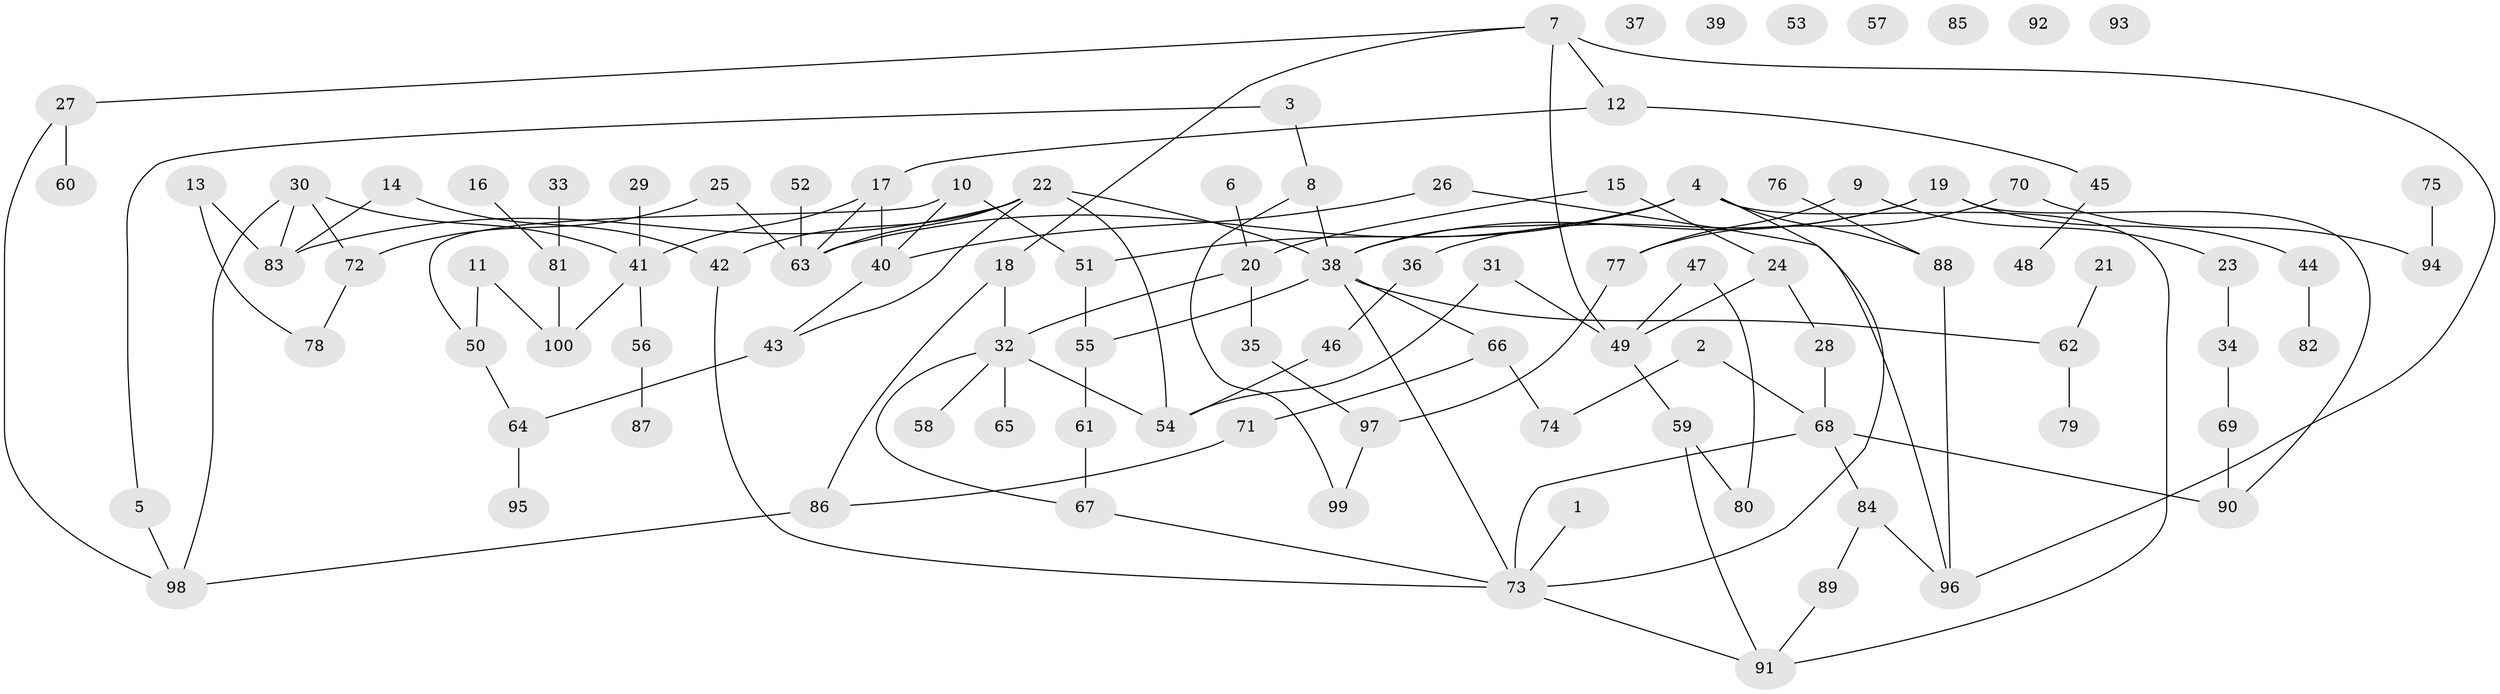 // Generated by graph-tools (version 1.1) at 2025/00/03/09/25 03:00:50]
// undirected, 100 vertices, 126 edges
graph export_dot {
graph [start="1"]
  node [color=gray90,style=filled];
  1;
  2;
  3;
  4;
  5;
  6;
  7;
  8;
  9;
  10;
  11;
  12;
  13;
  14;
  15;
  16;
  17;
  18;
  19;
  20;
  21;
  22;
  23;
  24;
  25;
  26;
  27;
  28;
  29;
  30;
  31;
  32;
  33;
  34;
  35;
  36;
  37;
  38;
  39;
  40;
  41;
  42;
  43;
  44;
  45;
  46;
  47;
  48;
  49;
  50;
  51;
  52;
  53;
  54;
  55;
  56;
  57;
  58;
  59;
  60;
  61;
  62;
  63;
  64;
  65;
  66;
  67;
  68;
  69;
  70;
  71;
  72;
  73;
  74;
  75;
  76;
  77;
  78;
  79;
  80;
  81;
  82;
  83;
  84;
  85;
  86;
  87;
  88;
  89;
  90;
  91;
  92;
  93;
  94;
  95;
  96;
  97;
  98;
  99;
  100;
  1 -- 73;
  2 -- 68;
  2 -- 74;
  3 -- 5;
  3 -- 8;
  4 -- 38;
  4 -- 51;
  4 -- 63;
  4 -- 73;
  4 -- 88;
  4 -- 91;
  5 -- 98;
  6 -- 20;
  7 -- 12;
  7 -- 18;
  7 -- 27;
  7 -- 49;
  7 -- 96;
  8 -- 38;
  8 -- 99;
  9 -- 23;
  9 -- 77;
  10 -- 40;
  10 -- 50;
  10 -- 51;
  11 -- 50;
  11 -- 100;
  12 -- 17;
  12 -- 45;
  13 -- 78;
  13 -- 83;
  14 -- 42;
  14 -- 83;
  15 -- 20;
  15 -- 24;
  16 -- 81;
  17 -- 40;
  17 -- 41;
  17 -- 63;
  18 -- 32;
  18 -- 86;
  19 -- 36;
  19 -- 38;
  19 -- 44;
  19 -- 90;
  20 -- 32;
  20 -- 35;
  21 -- 62;
  22 -- 38;
  22 -- 42;
  22 -- 43;
  22 -- 54;
  22 -- 63;
  22 -- 83;
  23 -- 34;
  24 -- 28;
  24 -- 49;
  25 -- 63;
  25 -- 72;
  26 -- 40;
  26 -- 96;
  27 -- 60;
  27 -- 98;
  28 -- 68;
  29 -- 41;
  30 -- 41;
  30 -- 72;
  30 -- 83;
  30 -- 98;
  31 -- 49;
  31 -- 54;
  32 -- 54;
  32 -- 58;
  32 -- 65;
  32 -- 67;
  33 -- 81;
  34 -- 69;
  35 -- 97;
  36 -- 46;
  38 -- 55;
  38 -- 62;
  38 -- 66;
  38 -- 73;
  40 -- 43;
  41 -- 56;
  41 -- 100;
  42 -- 73;
  43 -- 64;
  44 -- 82;
  45 -- 48;
  46 -- 54;
  47 -- 49;
  47 -- 80;
  49 -- 59;
  50 -- 64;
  51 -- 55;
  52 -- 63;
  55 -- 61;
  56 -- 87;
  59 -- 80;
  59 -- 91;
  61 -- 67;
  62 -- 79;
  64 -- 95;
  66 -- 71;
  66 -- 74;
  67 -- 73;
  68 -- 73;
  68 -- 84;
  68 -- 90;
  69 -- 90;
  70 -- 77;
  70 -- 94;
  71 -- 86;
  72 -- 78;
  73 -- 91;
  75 -- 94;
  76 -- 88;
  77 -- 97;
  81 -- 100;
  84 -- 89;
  84 -- 96;
  86 -- 98;
  88 -- 96;
  89 -- 91;
  97 -- 99;
}

